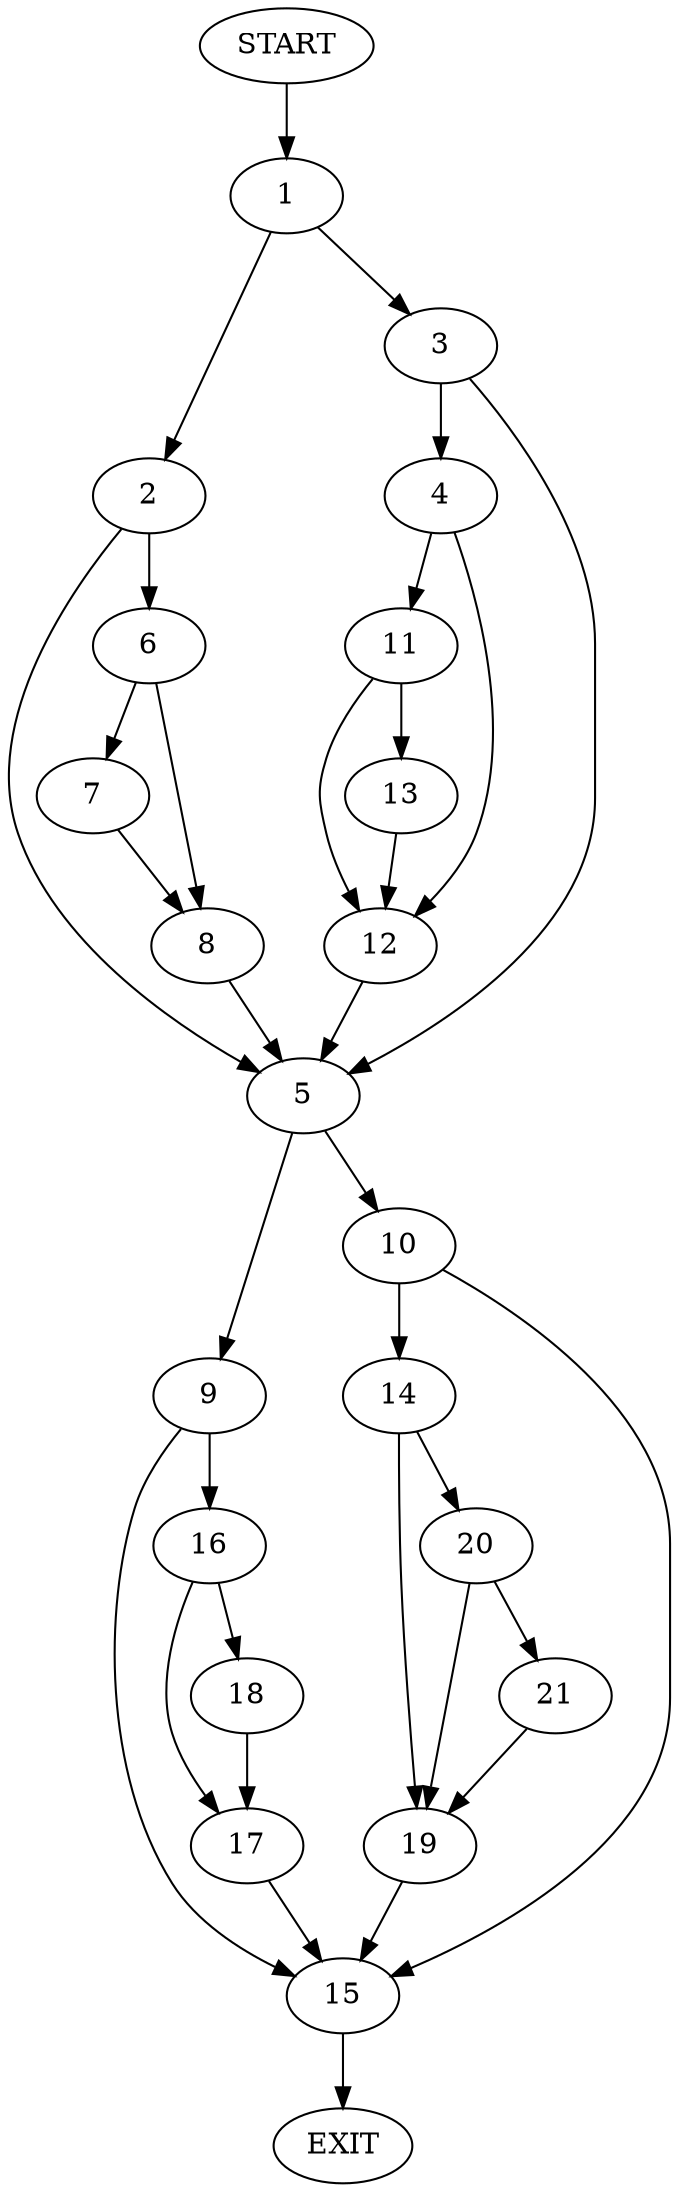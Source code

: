 digraph {
0 [label="START"]
22 [label="EXIT"]
0 -> 1
1 -> 2
1 -> 3
3 -> 4
3 -> 5
2 -> 5
2 -> 6
6 -> 7
6 -> 8
5 -> 9
5 -> 10
7 -> 8
8 -> 5
4 -> 11
4 -> 12
12 -> 5
11 -> 12
11 -> 13
13 -> 12
10 -> 14
10 -> 15
9 -> 16
9 -> 15
16 -> 17
16 -> 18
15 -> 22
18 -> 17
17 -> 15
14 -> 19
14 -> 20
19 -> 15
20 -> 19
20 -> 21
21 -> 19
}
